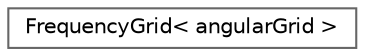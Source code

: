 digraph "Graphical Class Hierarchy"
{
 // INTERACTIVE_SVG=YES
 // LATEX_PDF_SIZE
  bgcolor="transparent";
  edge [fontname=Helvetica,fontsize=10,labelfontname=Helvetica,labelfontsize=10];
  node [fontname=Helvetica,fontsize=10,shape=box,height=0.2,width=0.4];
  rankdir="LR";
  Node0 [id="Node000000",label="FrequencyGrid\< angularGrid \>",height=0.2,width=0.4,color="grey40", fillcolor="white", style="filled",URL="$d9/dfe/classFrequencyGrid_3_01angularGrid_01_4.html",tooltip=" "];
}
